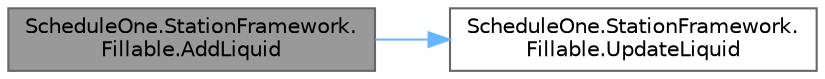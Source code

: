 digraph "ScheduleOne.StationFramework.Fillable.AddLiquid"
{
 // LATEX_PDF_SIZE
  bgcolor="transparent";
  edge [fontname=Helvetica,fontsize=10,labelfontname=Helvetica,labelfontsize=10];
  node [fontname=Helvetica,fontsize=10,shape=box,height=0.2,width=0.4];
  rankdir="LR";
  Node1 [id="Node000001",label="ScheduleOne.StationFramework.\lFillable.AddLiquid",height=0.2,width=0.4,color="gray40", fillcolor="grey60", style="filled", fontcolor="black",tooltip=" "];
  Node1 -> Node2 [id="edge1_Node000001_Node000002",color="steelblue1",style="solid",tooltip=" "];
  Node2 [id="Node000002",label="ScheduleOne.StationFramework.\lFillable.UpdateLiquid",height=0.2,width=0.4,color="grey40", fillcolor="white", style="filled",URL="$class_schedule_one_1_1_station_framework_1_1_fillable.html#ad6577cd3e1680fcf8d9936a50281fada",tooltip=" "];
}
